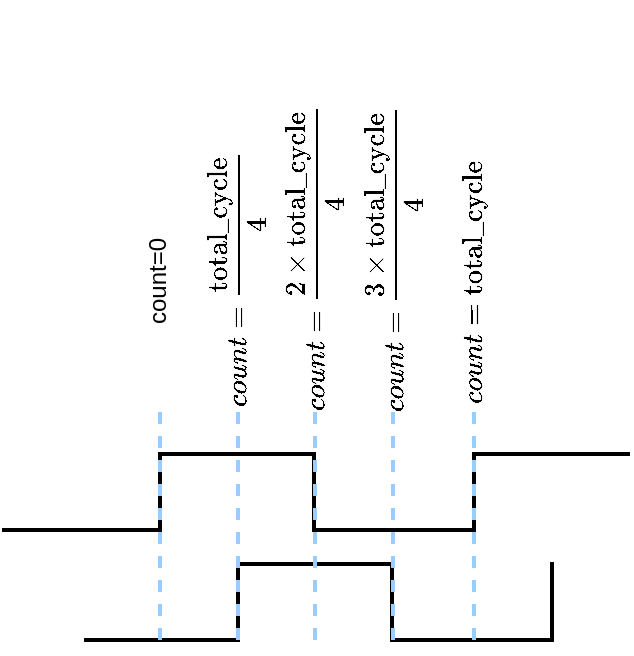 <mxfile version="21.3.3" type="device" pages="2">
  <diagram name="clock_cycle_division" id="i27l_20gufb8q_VkskIc">
    <mxGraphModel dx="1050" dy="587" grid="1" gridSize="10" guides="1" tooltips="1" connect="1" arrows="1" fold="1" page="1" pageScale="1" pageWidth="1654" pageHeight="2336" math="1" shadow="0">
      <root>
        <mxCell id="0" />
        <mxCell id="1" parent="0" />
        <mxCell id="lTdMXPWFq4nTqu-ZQu8p-8" value="" style="group" parent="1" vertex="1" connectable="0">
          <mxGeometry x="277" y="236" width="167" height="48" as="geometry" />
        </mxCell>
        <mxCell id="lTdMXPWFq4nTqu-ZQu8p-3" value="" style="line;strokeWidth=2;direction=south;html=1;" parent="lTdMXPWFq4nTqu-ZQu8p-8" vertex="1">
          <mxGeometry y="4" width="10" height="40" as="geometry" />
        </mxCell>
        <mxCell id="lTdMXPWFq4nTqu-ZQu8p-4" value="" style="line;strokeWidth=2;html=1;" parent="lTdMXPWFq4nTqu-ZQu8p-8" vertex="1">
          <mxGeometry x="5" width="78" height="10" as="geometry" />
        </mxCell>
        <mxCell id="lTdMXPWFq4nTqu-ZQu8p-5" value="" style="line;strokeWidth=2;direction=south;html=1;" parent="lTdMXPWFq4nTqu-ZQu8p-8" vertex="1">
          <mxGeometry x="77" y="4" width="10" height="40" as="geometry" />
        </mxCell>
        <mxCell id="lTdMXPWFq4nTqu-ZQu8p-6" value="" style="line;strokeWidth=2;html=1;" parent="lTdMXPWFq4nTqu-ZQu8p-8" vertex="1">
          <mxGeometry x="82" y="38" width="81" height="10" as="geometry" />
        </mxCell>
        <mxCell id="lTdMXPWFq4nTqu-ZQu8p-7" value="" style="line;strokeWidth=2;direction=south;html=1;" parent="lTdMXPWFq4nTqu-ZQu8p-8" vertex="1">
          <mxGeometry x="157" y="4" width="10" height="40" as="geometry" />
        </mxCell>
        <mxCell id="lTdMXPWFq4nTqu-ZQu8p-9" value="" style="group" parent="1" vertex="1" connectable="0">
          <mxGeometry x="316" y="291" width="167" height="48" as="geometry" />
        </mxCell>
        <mxCell id="lTdMXPWFq4nTqu-ZQu8p-10" value="" style="line;strokeWidth=2;direction=south;html=1;" parent="lTdMXPWFq4nTqu-ZQu8p-9" vertex="1">
          <mxGeometry y="4" width="10" height="40" as="geometry" />
        </mxCell>
        <mxCell id="lTdMXPWFq4nTqu-ZQu8p-11" value="" style="line;strokeWidth=2;html=1;" parent="lTdMXPWFq4nTqu-ZQu8p-9" vertex="1">
          <mxGeometry x="5" width="78" height="10" as="geometry" />
        </mxCell>
        <mxCell id="lTdMXPWFq4nTqu-ZQu8p-12" value="" style="line;strokeWidth=2;direction=south;html=1;" parent="lTdMXPWFq4nTqu-ZQu8p-9" vertex="1">
          <mxGeometry x="77" y="4" width="10" height="40" as="geometry" />
        </mxCell>
        <mxCell id="lTdMXPWFq4nTqu-ZQu8p-13" value="" style="line;strokeWidth=2;html=1;" parent="lTdMXPWFq4nTqu-ZQu8p-9" vertex="1">
          <mxGeometry x="82" y="38" width="81" height="10" as="geometry" />
        </mxCell>
        <mxCell id="lTdMXPWFq4nTqu-ZQu8p-14" value="" style="line;strokeWidth=2;direction=south;html=1;" parent="lTdMXPWFq4nTqu-ZQu8p-9" vertex="1">
          <mxGeometry x="157" y="4" width="10" height="40" as="geometry" />
        </mxCell>
        <mxCell id="lTdMXPWFq4nTqu-ZQu8p-15" value="" style="line;strokeWidth=2;html=1;" parent="1" vertex="1">
          <mxGeometry x="439" y="236" width="78" height="10" as="geometry" />
        </mxCell>
        <mxCell id="lTdMXPWFq4nTqu-ZQu8p-16" value="" style="line;strokeWidth=2;html=1;" parent="1" vertex="1">
          <mxGeometry x="244" y="329" width="78" height="10" as="geometry" />
        </mxCell>
        <mxCell id="lTdMXPWFq4nTqu-ZQu8p-17" value="" style="line;strokeWidth=2;html=1;" parent="1" vertex="1">
          <mxGeometry x="203" y="274" width="78" height="10" as="geometry" />
        </mxCell>
        <mxCell id="lTdMXPWFq4nTqu-ZQu8p-18" value="" style="line;strokeWidth=2;direction=south;html=1;perimeter=backbonePerimeter;points=[];outlineConnect=0;dashed=1;strokeColor=#99CCFF;" parent="1" vertex="1">
          <mxGeometry x="277" y="220" width="10" height="119" as="geometry" />
        </mxCell>
        <mxCell id="lTdMXPWFq4nTqu-ZQu8p-19" value="" style="line;strokeWidth=2;direction=south;html=1;perimeter=backbonePerimeter;points=[];outlineConnect=0;dashed=1;strokeColor=#99CCFF;" parent="1" vertex="1">
          <mxGeometry x="316" y="220" width="10" height="119" as="geometry" />
        </mxCell>
        <mxCell id="lTdMXPWFq4nTqu-ZQu8p-20" value="" style="line;strokeWidth=2;direction=south;html=1;perimeter=backbonePerimeter;points=[];outlineConnect=0;dashed=1;strokeColor=#99CCFF;" parent="1" vertex="1">
          <mxGeometry x="354.5" y="220" width="10" height="120" as="geometry" />
        </mxCell>
        <mxCell id="lTdMXPWFq4nTqu-ZQu8p-21" value="" style="line;strokeWidth=2;direction=south;html=1;perimeter=backbonePerimeter;points=[];outlineConnect=0;dashed=1;strokeColor=#99CCFF;" parent="1" vertex="1">
          <mxGeometry x="393.5" y="220" width="10" height="120" as="geometry" />
        </mxCell>
        <mxCell id="lTdMXPWFq4nTqu-ZQu8p-22" value="" style="line;strokeWidth=2;direction=south;html=1;perimeter=backbonePerimeter;points=[];outlineConnect=0;dashed=1;strokeColor=#99CCFF;" parent="1" vertex="1">
          <mxGeometry x="434" y="220" width="10" height="120" as="geometry" />
        </mxCell>
        <mxCell id="lTdMXPWFq4nTqu-ZQu8p-23" value="count=0" style="text;html=1;align=center;verticalAlign=middle;resizable=0;points=[];autosize=1;strokeColor=none;fillColor=none;rotation=-90;" parent="1" vertex="1">
          <mxGeometry x="246" y="140" width="70" height="30" as="geometry" />
        </mxCell>
        <mxCell id="lTdMXPWFq4nTqu-ZQu8p-24" value="$$count=\frac{\text{total_cycle}}{4}$$" style="text;html=1;align=center;verticalAlign=middle;resizable=0;points=[];autosize=1;strokeColor=none;fillColor=none;rotation=-90;" parent="1" vertex="1">
          <mxGeometry x="209.5" y="140" width="220" height="30" as="geometry" />
        </mxCell>
        <mxCell id="lTdMXPWFq4nTqu-ZQu8p-25" value="$$count=\frac{2\times \text{total_cycle}}{4}$$" style="text;html=1;align=center;verticalAlign=middle;resizable=0;points=[];autosize=1;strokeColor=none;fillColor=none;rotation=-90;" parent="1" vertex="1">
          <mxGeometry x="228.5" y="129" width="260" height="30" as="geometry" />
        </mxCell>
        <mxCell id="lTdMXPWFq4nTqu-ZQu8p-26" value="$$count=\frac{3\times \text{total_cycle}}{4}$$" style="text;html=1;align=center;verticalAlign=middle;resizable=0;points=[];autosize=1;strokeColor=none;fillColor=none;rotation=-90;" parent="1" vertex="1">
          <mxGeometry x="268" y="129" width="260" height="30" as="geometry" />
        </mxCell>
        <mxCell id="lTdMXPWFq4nTqu-ZQu8p-27" value="$$count=\text{total_cycle}$$" style="text;html=1;align=center;verticalAlign=middle;resizable=0;points=[];autosize=1;strokeColor=none;fillColor=none;rotation=-90;" parent="1" vertex="1">
          <mxGeometry x="354" y="141" width="170" height="30" as="geometry" />
        </mxCell>
      </root>
    </mxGraphModel>
  </diagram>
  <diagram id="6hjVe_KCxxJejfxcfxoy" name="io archi">
    <mxGraphModel dx="1450" dy="987" grid="0" gridSize="10" guides="1" tooltips="1" connect="1" arrows="1" fold="1" page="0" pageScale="1" pageWidth="1654" pageHeight="2336" math="0" shadow="0">
      <root>
        <mxCell id="0" />
        <mxCell id="1" parent="0" />
        <mxCell id="ASxKiIlZFYFVr4o0VHCF-10" style="edgeStyle=none;curved=1;rounded=0;orthogonalLoop=1;jettySize=auto;html=1;exitX=0.75;exitY=1;exitDx=0;exitDy=0;fontSize=12;startSize=8;endSize=8;entryX=0.75;entryY=1;entryDx=0;entryDy=0;" parent="1" target="ASxKiIlZFYFVr4o0VHCF-2" edge="1">
          <mxGeometry relative="1" as="geometry">
            <mxPoint x="50" y="296" as="sourcePoint" />
          </mxGeometry>
        </mxCell>
        <mxCell id="ASxKiIlZFYFVr4o0VHCF-26" style="edgeStyle=none;curved=1;rounded=0;orthogonalLoop=1;jettySize=auto;html=1;fontSize=12;startSize=8;endSize=8;" parent="1" source="ASxKiIlZFYFVr4o0VHCF-2" edge="1">
          <mxGeometry relative="1" as="geometry">
            <mxPoint x="210.8" y="271" as="targetPoint" />
          </mxGeometry>
        </mxCell>
        <mxCell id="ASxKiIlZFYFVr4o0VHCF-2" value="Output&lt;br&gt;MUX" style="verticalLabelPosition=middle;verticalAlign=middle;html=1;shape=trapezoid;perimeter=trapezoidPerimeter;whiteSpace=wrap;size=0.23;arcSize=10;flipV=1;labelPosition=center;align=center;fontSize=16;direction=south;" parent="1" vertex="1">
          <mxGeometry x="110" y="221" width="60" height="100" as="geometry" />
        </mxCell>
        <mxCell id="ASxKiIlZFYFVr4o0VHCF-4" value="Port" style="text;html=1;align=center;verticalAlign=middle;resizable=0;points=[];autosize=1;strokeColor=none;fillColor=none;fontSize=16;" parent="1" vertex="1">
          <mxGeometry x="417" y="233" width="47" height="31" as="geometry" />
        </mxCell>
        <mxCell id="ASxKiIlZFYFVr4o0VHCF-5" value="" style="shape=singleArrow;direction=north;whiteSpace=wrap;html=1;fontSize=16;" parent="1" vertex="1">
          <mxGeometry x="121" y="311" width="38" height="89" as="geometry" />
        </mxCell>
        <mxCell id="ASxKiIlZFYFVr4o0VHCF-6" value="Control" style="text;html=1;align=center;verticalAlign=middle;resizable=0;points=[];autosize=1;strokeColor=none;fillColor=none;fontSize=16;" parent="1" vertex="1">
          <mxGeometry x="107" y="400" width="70" height="31" as="geometry" />
        </mxCell>
        <mxCell id="ASxKiIlZFYFVr4o0VHCF-7" value="" style="shape=doubleArrow;direction=south;whiteSpace=wrap;html=1;fontSize=16;arrowWidth=0.193;arrowSize=0.051;" parent="1" vertex="1">
          <mxGeometry x="-51" y="-96" width="60" height="544" as="geometry" />
        </mxCell>
        <mxCell id="ASxKiIlZFYFVr4o0VHCF-8" value="Peripheral Bus" style="text;html=1;align=center;verticalAlign=middle;resizable=0;points=[];autosize=1;strokeColor=none;fillColor=none;fontSize=16;" parent="1" vertex="1">
          <mxGeometry x="-78" y="454" width="123" height="31" as="geometry" />
        </mxCell>
        <mxCell id="ASxKiIlZFYFVr4o0VHCF-9" value="" style="shape=singleArrow;whiteSpace=wrap;html=1;fontSize=16;arrowWidth=0.2;arrowSize=0.228;" parent="1" vertex="1">
          <mxGeometry x="-14" y="246" width="124" height="44" as="geometry" />
        </mxCell>
        <mxCell id="ASxKiIlZFYFVr4o0VHCF-11" value="Other Peri" style="text;html=1;align=center;verticalAlign=middle;resizable=0;points=[];autosize=1;strokeColor=none;fillColor=none;fontSize=16;" parent="1" vertex="1">
          <mxGeometry x="5" y="295" width="91" height="31" as="geometry" />
        </mxCell>
        <mxCell id="ASxKiIlZFYFVr4o0VHCF-33" style="edgeStyle=none;curved=1;rounded=0;orthogonalLoop=1;jettySize=auto;html=1;entryX=0.451;entryY=0.423;entryDx=0;entryDy=0;entryPerimeter=0;fontSize=12;startSize=8;endSize=8;" parent="1" source="ASxKiIlZFYFVr4o0VHCF-12" target="ASxKiIlZFYFVr4o0VHCF-7" edge="1">
          <mxGeometry relative="1" as="geometry" />
        </mxCell>
        <mxCell id="ASxKiIlZFYFVr4o0VHCF-34" style="edgeStyle=none;curved=1;rounded=0;orthogonalLoop=1;jettySize=auto;html=1;exitX=0.75;exitY=0;exitDx=0;exitDy=0;fontSize=12;startSize=8;endSize=8;" parent="1" source="ASxKiIlZFYFVr4o0VHCF-12" edge="1">
          <mxGeometry relative="1" as="geometry">
            <mxPoint x="54" y="123" as="targetPoint" />
          </mxGeometry>
        </mxCell>
        <mxCell id="ASxKiIlZFYFVr4o0VHCF-12" value="Input&lt;br&gt;DEMUX" style="verticalLabelPosition=middle;verticalAlign=middle;html=1;shape=trapezoid;perimeter=trapezoidPerimeter;whiteSpace=wrap;size=0.23;arcSize=10;flipV=1;labelPosition=center;align=center;fontSize=16;direction=north;" parent="1" vertex="1">
          <mxGeometry x="112" y="98" width="60" height="100" as="geometry" />
        </mxCell>
        <mxCell id="ASxKiIlZFYFVr4o0VHCF-17" value="" style="shape=singleArrow;direction=south;whiteSpace=wrap;html=1;fontSize=16;" parent="1" vertex="1">
          <mxGeometry x="121" y="18" width="38" height="89" as="geometry" />
        </mxCell>
        <mxCell id="ASxKiIlZFYFVr4o0VHCF-18" value="Control" style="text;html=1;align=center;verticalAlign=middle;resizable=0;points=[];autosize=1;strokeColor=none;fillColor=none;fontSize=16;" parent="1" vertex="1">
          <mxGeometry x="105" y="-10" width="70" height="31" as="geometry" />
        </mxCell>
        <mxCell id="ASxKiIlZFYFVr4o0VHCF-32" style="edgeStyle=orthogonalEdgeStyle;rounded=0;orthogonalLoop=1;jettySize=auto;html=1;exitX=0;exitY=0.5;exitDx=0;exitDy=0;fontSize=12;startSize=8;endSize=8;entryX=0.5;entryY=1;entryDx=0;entryDy=0;" parent="1" target="ASxKiIlZFYFVr4o0VHCF-12" edge="1">
          <mxGeometry relative="1" as="geometry">
            <mxPoint x="402.0" y="269.6" as="sourcePoint" />
            <Array as="points">
              <mxPoint x="403" y="148" />
            </Array>
            <mxPoint x="264" y="148" as="targetPoint" />
          </mxGeometry>
        </mxCell>
        <mxCell id="ASxKiIlZFYFVr4o0VHCF-27" style="edgeStyle=none;curved=1;rounded=0;orthogonalLoop=1;jettySize=auto;html=1;fontSize=12;startSize=8;endSize=8;" parent="1" source="ASxKiIlZFYFVr4o0VHCF-22" edge="1">
          <mxGeometry relative="1" as="geometry">
            <mxPoint x="480.4" y="268" as="targetPoint" />
          </mxGeometry>
        </mxCell>
        <mxCell id="ASxKiIlZFYFVr4o0VHCF-22" value="Z" style="triangle;whiteSpace=wrap;html=1;fontSize=16;direction=east;" parent="1" vertex="1">
          <mxGeometry x="207" y="245" width="57" height="46" as="geometry" />
        </mxCell>
        <mxCell id="ASxKiIlZFYFVr4o0VHCF-30" value="" style="endArrow=classic;html=1;rounded=0;fontSize=12;startSize=8;endSize=8;entryX=0.5;entryY=0;entryDx=0;entryDy=0;edgeStyle=orthogonalEdgeStyle;" parent="1" edge="1" target="ASxKiIlZFYFVr4o0VHCF-22">
          <mxGeometry width="50" height="50" relative="1" as="geometry">
            <mxPoint x="320" y="210" as="sourcePoint" />
            <mxPoint x="239" y="210" as="targetPoint" />
          </mxGeometry>
        </mxCell>
        <mxCell id="ASxKiIlZFYFVr4o0VHCF-31" value="Control" style="text;html=1;align=center;verticalAlign=middle;resizable=0;points=[];autosize=1;strokeColor=none;fillColor=none;fontSize=16;" parent="1" vertex="1">
          <mxGeometry x="251" y="178" width="70" height="31" as="geometry" />
        </mxCell>
        <mxCell id="ASxKiIlZFYFVr4o0VHCF-35" value="Other Peri" style="text;html=1;align=center;verticalAlign=middle;resizable=0;points=[];autosize=1;strokeColor=none;fillColor=none;fontSize=16;" parent="1" vertex="1">
          <mxGeometry x="14" y="91" width="91" height="31" as="geometry" />
        </mxCell>
      </root>
    </mxGraphModel>
  </diagram>
</mxfile>
